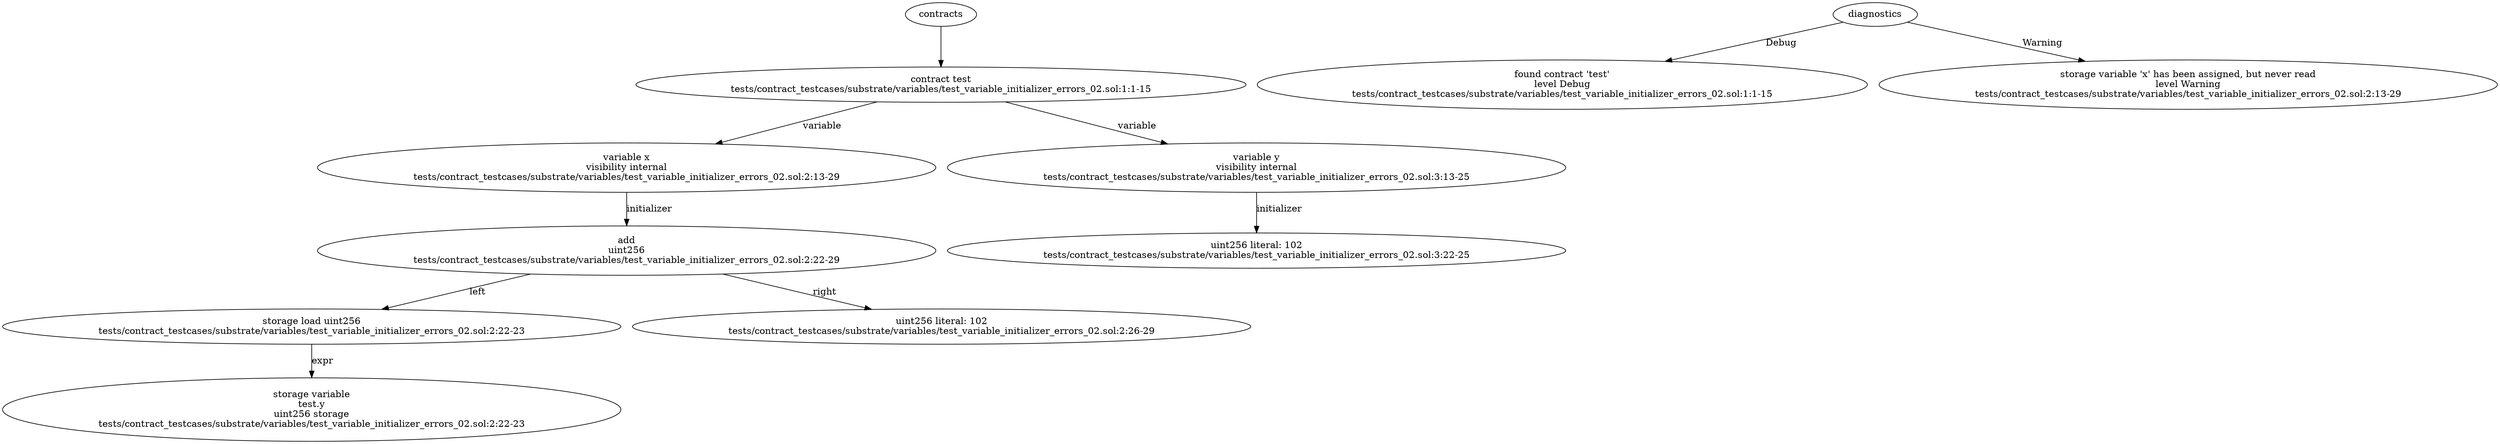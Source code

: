 strict digraph "tests/contract_testcases/substrate/variables/test_variable_initializer_errors_02.sol" {
	contract [label="contract test\ntests/contract_testcases/substrate/variables/test_variable_initializer_errors_02.sol:1:1-15"]
	var [label="variable x\nvisibility internal\ntests/contract_testcases/substrate/variables/test_variable_initializer_errors_02.sol:2:13-29"]
	add [label="add\nuint256\ntests/contract_testcases/substrate/variables/test_variable_initializer_errors_02.sol:2:22-29"]
	storage_load [label="storage load uint256\ntests/contract_testcases/substrate/variables/test_variable_initializer_errors_02.sol:2:22-23"]
	storage_var [label="storage variable\ntest.y\nuint256 storage\ntests/contract_testcases/substrate/variables/test_variable_initializer_errors_02.sol:2:22-23"]
	number_literal [label="uint256 literal: 102\ntests/contract_testcases/substrate/variables/test_variable_initializer_errors_02.sol:2:26-29"]
	var_8 [label="variable y\nvisibility internal\ntests/contract_testcases/substrate/variables/test_variable_initializer_errors_02.sol:3:13-25"]
	number_literal_9 [label="uint256 literal: 102\ntests/contract_testcases/substrate/variables/test_variable_initializer_errors_02.sol:3:22-25"]
	diagnostic [label="found contract 'test'\nlevel Debug\ntests/contract_testcases/substrate/variables/test_variable_initializer_errors_02.sol:1:1-15"]
	diagnostic_12 [label="storage variable 'x' has been assigned, but never read\nlevel Warning\ntests/contract_testcases/substrate/variables/test_variable_initializer_errors_02.sol:2:13-29"]
	contracts -> contract
	contract -> var [label="variable"]
	var -> add [label="initializer"]
	add -> storage_load [label="left"]
	storage_load -> storage_var [label="expr"]
	add -> number_literal [label="right"]
	contract -> var_8 [label="variable"]
	var_8 -> number_literal_9 [label="initializer"]
	diagnostics -> diagnostic [label="Debug"]
	diagnostics -> diagnostic_12 [label="Warning"]
}
